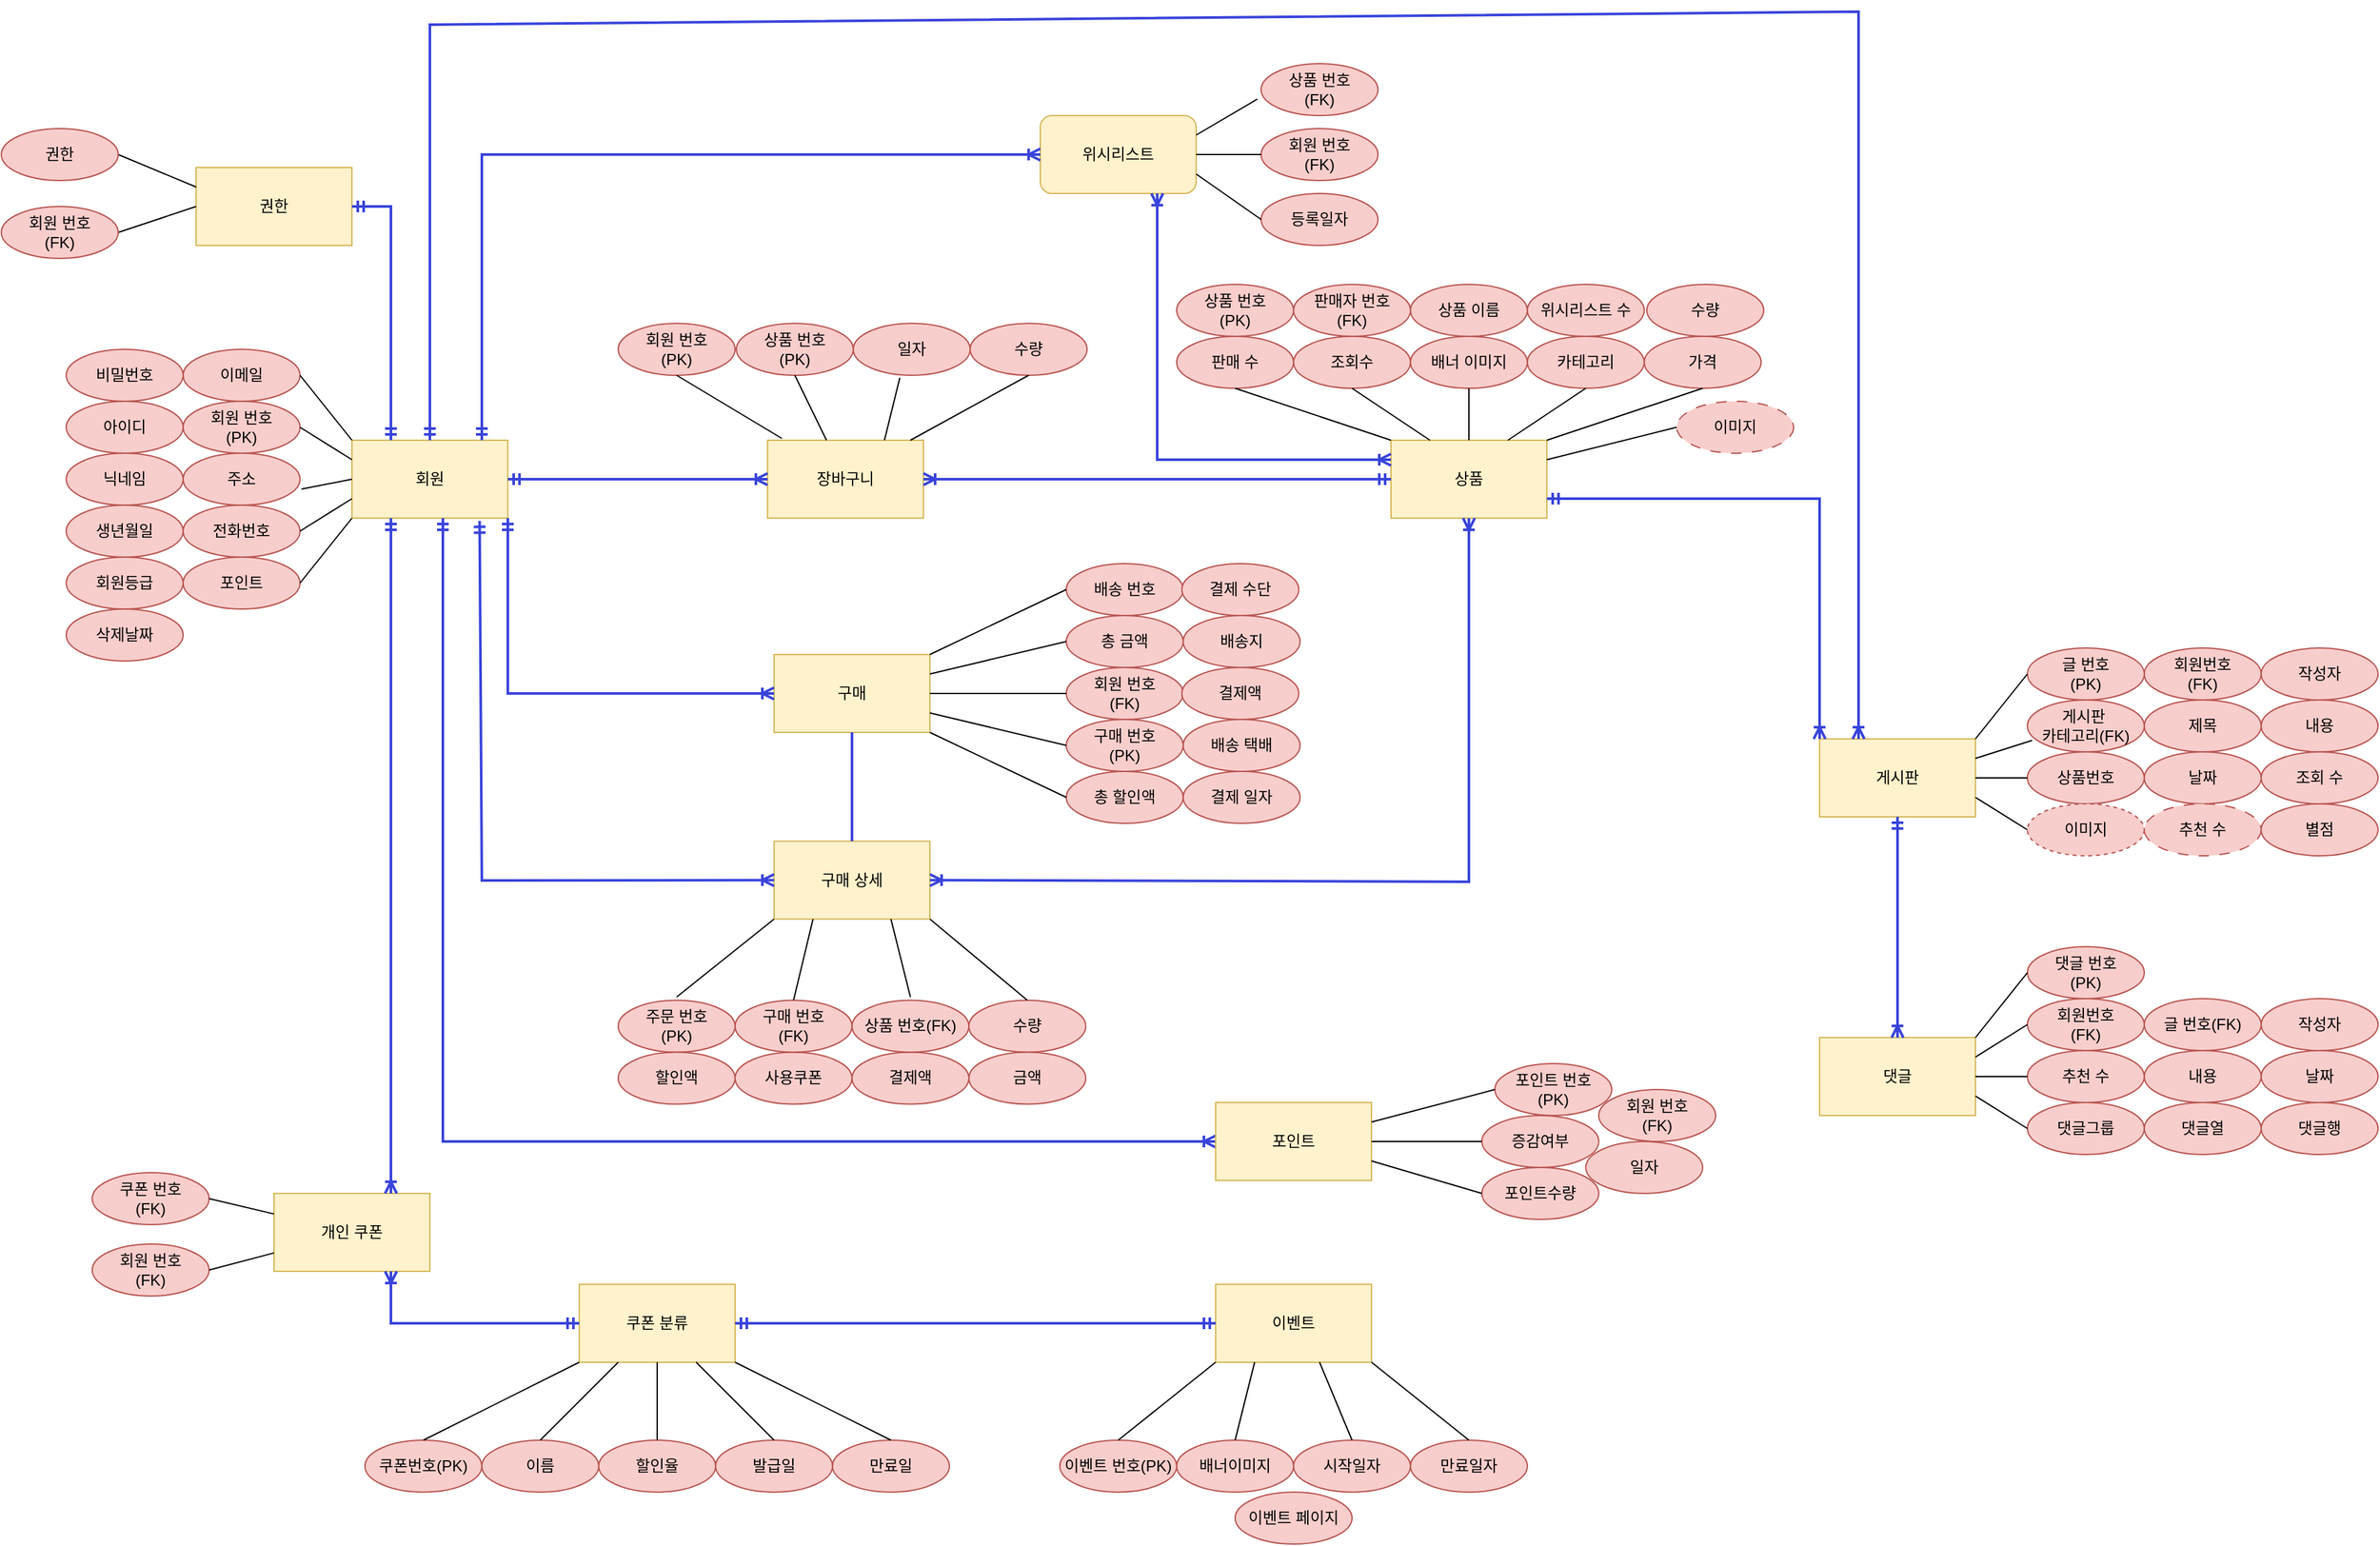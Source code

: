 <mxfile version="24.5.5" type="device">
  <diagram name="페이지-1" id="hV7Qn42HD51LkTBPNOkc">
    <mxGraphModel dx="2938" dy="1050" grid="1" gridSize="10" guides="1" tooltips="1" connect="1" arrows="1" fold="1" page="1" pageScale="1" pageWidth="827" pageHeight="1169" math="0" shadow="0">
      <root>
        <mxCell id="0" />
        <mxCell id="1" parent="0" />
        <mxCell id="qtC6c3V7am7bYx7n8s70-2" value="회원" style="rounded=0;whiteSpace=wrap;html=1;fillColor=#fff2cc;strokeColor=#d6b656;" parent="1" vertex="1">
          <mxGeometry x="90" y="510" width="120" height="60" as="geometry" />
        </mxCell>
        <mxCell id="qtC6c3V7am7bYx7n8s70-3" value="구매" style="rounded=0;whiteSpace=wrap;html=1;fillColor=#fff2cc;strokeColor=#d6b656;" parent="1" vertex="1">
          <mxGeometry x="415" y="675" width="120" height="60" as="geometry" />
        </mxCell>
        <mxCell id="qtC6c3V7am7bYx7n8s70-4" value="상품" style="rounded=0;whiteSpace=wrap;html=1;fillColor=#fff2cc;strokeColor=#d6b656;" parent="1" vertex="1">
          <mxGeometry x="890" y="510" width="120" height="60" as="geometry" />
        </mxCell>
        <mxCell id="qtC6c3V7am7bYx7n8s70-5" value="위시리스트" style="rounded=1;whiteSpace=wrap;html=1;fillColor=#fff2cc;strokeColor=#d6b656;" parent="1" vertex="1">
          <mxGeometry x="620" y="260" width="120" height="60" as="geometry" />
        </mxCell>
        <mxCell id="qtC6c3V7am7bYx7n8s70-6" value="권한" style="rounded=0;whiteSpace=wrap;html=1;fillColor=#fff2cc;strokeColor=#d6b656;" parent="1" vertex="1">
          <mxGeometry x="-30" y="300" width="120" height="60" as="geometry" />
        </mxCell>
        <mxCell id="qtC6c3V7am7bYx7n8s70-7" value="구매 상세" style="rounded=0;whiteSpace=wrap;html=1;fillColor=#fff2cc;strokeColor=#d6b656;" parent="1" vertex="1">
          <mxGeometry x="415" y="818.75" width="120" height="60" as="geometry" />
        </mxCell>
        <mxCell id="qtC6c3V7am7bYx7n8s70-16" value="개인 쿠폰" style="rounded=0;whiteSpace=wrap;html=1;fillColor=#fff2cc;strokeColor=#d6b656;" parent="1" vertex="1">
          <mxGeometry x="30" y="1090" width="120" height="60" as="geometry" />
        </mxCell>
        <mxCell id="qtC6c3V7am7bYx7n8s70-17" value="쿠폰 분류" style="rounded=0;whiteSpace=wrap;html=1;fillColor=#fff2cc;strokeColor=#d6b656;" parent="1" vertex="1">
          <mxGeometry x="265" y="1160" width="120" height="60" as="geometry" />
        </mxCell>
        <mxCell id="qtC6c3V7am7bYx7n8s70-18" value="이벤트" style="rounded=0;whiteSpace=wrap;html=1;fillColor=#fff2cc;strokeColor=#d6b656;" parent="1" vertex="1">
          <mxGeometry x="755" y="1160" width="120" height="60" as="geometry" />
        </mxCell>
        <mxCell id="qtC6c3V7am7bYx7n8s70-25" value="" style="endArrow=ERoneToMany;html=1;rounded=0;strokeWidth=2;strokeColor=#3944db;entryX=0;entryY=0.5;entryDx=0;entryDy=0;startArrow=ERmandOne;startFill=0;endFill=0;" parent="1" target="qtC6c3V7am7bYx7n8s70-3" edge="1">
          <mxGeometry width="50" height="50" relative="1" as="geometry">
            <mxPoint x="210" y="570" as="sourcePoint" />
            <mxPoint x="430" y="530" as="targetPoint" />
            <Array as="points">
              <mxPoint x="210" y="705" />
            </Array>
          </mxGeometry>
        </mxCell>
        <mxCell id="qtC6c3V7am7bYx7n8s70-27" value="" style="endArrow=ERoneToMany;html=1;rounded=0;strokeWidth=2;strokeColor=#3944db;entryX=0;entryY=0.5;entryDx=0;entryDy=0;startArrow=ERmandOne;startFill=0;exitX=0.819;exitY=1.036;exitDx=0;exitDy=0;exitPerimeter=0;endFill=0;" parent="1" source="qtC6c3V7am7bYx7n8s70-2" target="qtC6c3V7am7bYx7n8s70-7" edge="1">
          <mxGeometry width="50" height="50" relative="1" as="geometry">
            <mxPoint x="230" y="600" as="sourcePoint" />
            <mxPoint x="510" y="560" as="targetPoint" />
            <Array as="points">
              <mxPoint x="190" y="849" />
            </Array>
          </mxGeometry>
        </mxCell>
        <mxCell id="qtC6c3V7am7bYx7n8s70-28" value="" style="endArrow=ERmandOne;html=1;rounded=0;strokeWidth=2;strokeColor=#3944db;exitX=1;exitY=0.5;exitDx=0;exitDy=0;entryX=0.25;entryY=0;entryDx=0;entryDy=0;startArrow=ERmandOne;startFill=0;endFill=0;" parent="1" source="qtC6c3V7am7bYx7n8s70-6" target="qtC6c3V7am7bYx7n8s70-2" edge="1">
          <mxGeometry width="50" height="50" relative="1" as="geometry">
            <mxPoint x="220" y="550" as="sourcePoint" />
            <mxPoint x="500" y="550" as="targetPoint" />
            <Array as="points">
              <mxPoint x="120" y="330" />
            </Array>
          </mxGeometry>
        </mxCell>
        <mxCell id="qtC6c3V7am7bYx7n8s70-29" value="" style="endArrow=ERoneToMany;html=1;rounded=0;strokeWidth=2;strokeColor=#3944db;entryX=0;entryY=0.5;entryDx=0;entryDy=0;startArrow=ERmandOne;startFill=0;endFill=0;" parent="1" target="qtC6c3V7am7bYx7n8s70-5" edge="1">
          <mxGeometry width="50" height="50" relative="1" as="geometry">
            <mxPoint x="190" y="510" as="sourcePoint" />
            <mxPoint x="510" y="560" as="targetPoint" />
            <Array as="points">
              <mxPoint x="190" y="290" />
            </Array>
          </mxGeometry>
        </mxCell>
        <mxCell id="qtC6c3V7am7bYx7n8s70-33" value="" style="endArrow=ERoneToMany;html=1;rounded=0;strokeWidth=2;strokeColor=#3944db;startArrow=ERmandOne;startFill=0;endFill=0;exitX=0.25;exitY=1;exitDx=0;exitDy=0;entryX=0.75;entryY=0;entryDx=0;entryDy=0;" parent="1" source="qtC6c3V7am7bYx7n8s70-2" target="qtC6c3V7am7bYx7n8s70-16" edge="1">
          <mxGeometry width="50" height="50" relative="1" as="geometry">
            <mxPoint x="130" y="640" as="sourcePoint" />
            <mxPoint x="40" y="730" as="targetPoint" />
          </mxGeometry>
        </mxCell>
        <mxCell id="qtC6c3V7am7bYx7n8s70-35" value="" style="endArrow=ERmandOne;html=1;rounded=0;strokeWidth=2;strokeColor=#3944db;exitX=0.75;exitY=1;exitDx=0;exitDy=0;entryX=0;entryY=0.5;entryDx=0;entryDy=0;startArrow=ERoneToMany;startFill=0;endFill=0;" parent="1" source="qtC6c3V7am7bYx7n8s70-16" target="qtC6c3V7am7bYx7n8s70-17" edge="1">
          <mxGeometry width="50" height="50" relative="1" as="geometry">
            <mxPoint x="240" y="690" as="sourcePoint" />
            <mxPoint x="520" y="690" as="targetPoint" />
            <Array as="points">
              <mxPoint x="120" y="1190" />
            </Array>
          </mxGeometry>
        </mxCell>
        <mxCell id="qtC6c3V7am7bYx7n8s70-37" value="" style="endArrow=ERmandOne;html=1;rounded=0;strokeWidth=2;strokeColor=#3944db;exitX=1;exitY=0.5;exitDx=0;exitDy=0;entryX=0;entryY=0.5;entryDx=0;entryDy=0;startArrow=ERmandOne;startFill=0;endFill=0;" parent="1" source="qtC6c3V7am7bYx7n8s70-17" target="qtC6c3V7am7bYx7n8s70-18" edge="1">
          <mxGeometry width="50" height="50" relative="1" as="geometry">
            <mxPoint x="235" y="770" as="sourcePoint" />
            <mxPoint x="515" y="770" as="targetPoint" />
            <Array as="points">
              <mxPoint x="555" y="1190" />
            </Array>
          </mxGeometry>
        </mxCell>
        <mxCell id="qtC6c3V7am7bYx7n8s70-39" value="" style="endArrow=ERoneToMany;html=1;rounded=0;strokeWidth=2;strokeColor=#3944db;exitX=0.5;exitY=1;exitDx=0;exitDy=0;entryX=1;entryY=0.5;entryDx=0;entryDy=0;startArrow=ERoneToMany;startFill=0;endFill=0;" parent="1" source="qtC6c3V7am7bYx7n8s70-4" target="qtC6c3V7am7bYx7n8s70-7" edge="1">
          <mxGeometry width="50" height="50" relative="1" as="geometry">
            <mxPoint x="220" y="550" as="sourcePoint" />
            <mxPoint x="500" y="550" as="targetPoint" />
            <Array as="points">
              <mxPoint x="950" y="850" />
            </Array>
          </mxGeometry>
        </mxCell>
        <mxCell id="qtC6c3V7am7bYx7n8s70-40" value="" style="endArrow=none;html=1;rounded=0;strokeWidth=2;strokeColor=#3944db;exitX=0.5;exitY=1;exitDx=0;exitDy=0;startArrow=none;startFill=0;entryX=0.5;entryY=0;entryDx=0;entryDy=0;" parent="1" source="qtC6c3V7am7bYx7n8s70-3" target="qtC6c3V7am7bYx7n8s70-7" edge="1">
          <mxGeometry width="50" height="50" relative="1" as="geometry">
            <mxPoint x="230" y="560" as="sourcePoint" />
            <mxPoint x="510" y="560" as="targetPoint" />
            <Array as="points" />
          </mxGeometry>
        </mxCell>
        <mxCell id="qtC6c3V7am7bYx7n8s70-41" value="" style="endArrow=ERoneToMany;html=1;rounded=0;strokeWidth=2;strokeColor=#3944db;exitX=0.75;exitY=1;exitDx=0;exitDy=0;startArrow=ERoneToMany;startFill=0;entryX=0;entryY=0.25;entryDx=0;entryDy=0;endFill=0;" parent="1" source="qtC6c3V7am7bYx7n8s70-5" target="qtC6c3V7am7bYx7n8s70-4" edge="1">
          <mxGeometry width="50" height="50" relative="1" as="geometry">
            <mxPoint x="520" y="400" as="sourcePoint" />
            <mxPoint x="840" y="490" as="targetPoint" />
            <Array as="points">
              <mxPoint x="710" y="420" />
              <mxPoint x="710" y="525" />
            </Array>
          </mxGeometry>
        </mxCell>
        <mxCell id="qtC6c3V7am7bYx7n8s70-51" value="게시판" style="rounded=0;whiteSpace=wrap;html=1;fillColor=#fff2cc;strokeColor=#d6b656;" parent="1" vertex="1">
          <mxGeometry x="1220" y="740" width="120" height="60" as="geometry" />
        </mxCell>
        <mxCell id="qtC6c3V7am7bYx7n8s70-52" value="댓글" style="rounded=0;whiteSpace=wrap;html=1;fillColor=#fff2cc;strokeColor=#d6b656;" parent="1" vertex="1">
          <mxGeometry x="1220" y="970" width="120" height="60" as="geometry" />
        </mxCell>
        <mxCell id="qtC6c3V7am7bYx7n8s70-54" value="" style="endArrow=ERoneToMany;html=1;rounded=0;strokeWidth=2;strokeColor=#3944db;startArrow=ERmandOne;startFill=0;exitX=0.5;exitY=1;exitDx=0;exitDy=0;endFill=0;" parent="1" source="qtC6c3V7am7bYx7n8s70-51" target="qtC6c3V7am7bYx7n8s70-52" edge="1">
          <mxGeometry width="50" height="50" relative="1" as="geometry">
            <mxPoint x="1280" y="650" as="sourcePoint" />
            <mxPoint x="400" y="560" as="targetPoint" />
            <Array as="points" />
          </mxGeometry>
        </mxCell>
        <mxCell id="qtC6c3V7am7bYx7n8s70-56" value="" style="endArrow=ERoneToMany;html=1;rounded=0;strokeWidth=2;strokeColor=#3944db;exitX=1;exitY=0.75;exitDx=0;exitDy=0;startArrow=ERmandOne;startFill=0;endFill=0;entryX=0;entryY=0;entryDx=0;entryDy=0;" parent="1" source="qtC6c3V7am7bYx7n8s70-4" target="qtC6c3V7am7bYx7n8s70-51" edge="1">
          <mxGeometry width="50" height="50" relative="1" as="geometry">
            <mxPoint x="240" y="570" as="sourcePoint" />
            <mxPoint x="1260" y="640" as="targetPoint" />
            <Array as="points">
              <mxPoint x="1220" y="555" />
              <mxPoint x="1220" y="590" />
              <mxPoint x="1220" y="630" />
            </Array>
          </mxGeometry>
        </mxCell>
        <mxCell id="qtC6c3V7am7bYx7n8s70-64" value="" style="endArrow=none;html=1;rounded=0;entryX=1;entryY=0.5;entryDx=0;entryDy=0;exitX=0;exitY=0.25;exitDx=0;exitDy=0;" parent="1" source="qtC6c3V7am7bYx7n8s70-6" target="qtC6c3V7am7bYx7n8s70-66" edge="1">
          <mxGeometry width="50" height="50" relative="1" as="geometry">
            <mxPoint x="630" y="540" as="sourcePoint" />
            <mxPoint x="-90" y="285" as="targetPoint" />
          </mxGeometry>
        </mxCell>
        <mxCell id="qtC6c3V7am7bYx7n8s70-65" value="" style="endArrow=none;html=1;rounded=0;entryX=1;entryY=0.5;entryDx=0;entryDy=0;exitX=0;exitY=0.5;exitDx=0;exitDy=0;" parent="1" source="qtC6c3V7am7bYx7n8s70-6" edge="1">
          <mxGeometry width="50" height="50" relative="1" as="geometry">
            <mxPoint x="630" y="540" as="sourcePoint" />
            <mxPoint x="-90" y="350" as="targetPoint" />
          </mxGeometry>
        </mxCell>
        <mxCell id="qtC6c3V7am7bYx7n8s70-66" value="권한" style="ellipse;whiteSpace=wrap;html=1;fillColor=#f8cecc;strokeColor=#b85450;" parent="1" vertex="1">
          <mxGeometry x="-180" y="270" width="90" height="40" as="geometry" />
        </mxCell>
        <mxCell id="qtC6c3V7am7bYx7n8s70-68" value="회원 번호&lt;div&gt;(FK)&lt;/div&gt;" style="ellipse;whiteSpace=wrap;html=1;fillColor=#f8cecc;strokeColor=#b85450;" parent="1" vertex="1">
          <mxGeometry x="-180" y="330" width="90" height="40" as="geometry" />
        </mxCell>
        <mxCell id="qtC6c3V7am7bYx7n8s70-69" value="회원 번호&lt;div&gt;(PK)&lt;/div&gt;" style="ellipse;whiteSpace=wrap;html=1;fillColor=#f8cecc;strokeColor=#b85450;" parent="1" vertex="1">
          <mxGeometry x="-40" y="480" width="90" height="40" as="geometry" />
        </mxCell>
        <mxCell id="qtC6c3V7am7bYx7n8s70-70" value="이메일" style="ellipse;whiteSpace=wrap;html=1;fillColor=#f8cecc;strokeColor=#b85450;" parent="1" vertex="1">
          <mxGeometry x="-40" y="440" width="90" height="40" as="geometry" />
        </mxCell>
        <mxCell id="qtC6c3V7am7bYx7n8s70-71" value="비밀번호" style="ellipse;whiteSpace=wrap;html=1;fillColor=#f8cecc;strokeColor=#b85450;" parent="1" vertex="1">
          <mxGeometry x="-130" y="440" width="90" height="40" as="geometry" />
        </mxCell>
        <mxCell id="qtC6c3V7am7bYx7n8s70-72" value="아이디" style="ellipse;whiteSpace=wrap;html=1;fillColor=#f8cecc;strokeColor=#b85450;" parent="1" vertex="1">
          <mxGeometry x="-130" y="480" width="90" height="40" as="geometry" />
        </mxCell>
        <mxCell id="qtC6c3V7am7bYx7n8s70-73" value="회원등급" style="ellipse;whiteSpace=wrap;html=1;fillColor=#f8cecc;strokeColor=#b85450;" parent="1" vertex="1">
          <mxGeometry x="-130" y="600" width="90" height="40" as="geometry" />
        </mxCell>
        <mxCell id="qtC6c3V7am7bYx7n8s70-74" value="생년월일" style="ellipse;whiteSpace=wrap;html=1;fillColor=#f8cecc;strokeColor=#b85450;" parent="1" vertex="1">
          <mxGeometry x="-130" y="560" width="90" height="40" as="geometry" />
        </mxCell>
        <mxCell id="qtC6c3V7am7bYx7n8s70-75" value="닉네임" style="ellipse;whiteSpace=wrap;html=1;fillColor=#f8cecc;strokeColor=#b85450;" parent="1" vertex="1">
          <mxGeometry x="-130" y="520" width="90" height="40" as="geometry" />
        </mxCell>
        <mxCell id="qtC6c3V7am7bYx7n8s70-76" value="포인트" style="ellipse;whiteSpace=wrap;html=1;fillColor=#f8cecc;strokeColor=#b85450;" parent="1" vertex="1">
          <mxGeometry x="-40" y="600" width="90" height="40" as="geometry" />
        </mxCell>
        <mxCell id="qtC6c3V7am7bYx7n8s70-77" value="전화번호" style="ellipse;whiteSpace=wrap;html=1;fillColor=#f8cecc;strokeColor=#b85450;" parent="1" vertex="1">
          <mxGeometry x="-40" y="560" width="90" height="40" as="geometry" />
        </mxCell>
        <mxCell id="qtC6c3V7am7bYx7n8s70-78" value="주소" style="ellipse;whiteSpace=wrap;html=1;fillColor=#f8cecc;strokeColor=#b85450;" parent="1" vertex="1">
          <mxGeometry x="-40" y="520" width="90" height="40" as="geometry" />
        </mxCell>
        <mxCell id="qtC6c3V7am7bYx7n8s70-80" value="" style="endArrow=none;html=1;rounded=0;entryX=1;entryY=0.5;entryDx=0;entryDy=0;exitX=0;exitY=1;exitDx=0;exitDy=0;" parent="1" source="qtC6c3V7am7bYx7n8s70-2" target="qtC6c3V7am7bYx7n8s70-76" edge="1">
          <mxGeometry width="50" height="50" relative="1" as="geometry">
            <mxPoint x="620" y="540" as="sourcePoint" />
            <mxPoint x="670" y="490" as="targetPoint" />
          </mxGeometry>
        </mxCell>
        <mxCell id="qtC6c3V7am7bYx7n8s70-81" value="" style="endArrow=none;html=1;rounded=0;entryX=1;entryY=0.5;entryDx=0;entryDy=0;exitX=0;exitY=0.75;exitDx=0;exitDy=0;" parent="1" source="qtC6c3V7am7bYx7n8s70-2" target="qtC6c3V7am7bYx7n8s70-77" edge="1">
          <mxGeometry width="50" height="50" relative="1" as="geometry">
            <mxPoint x="620" y="540" as="sourcePoint" />
            <mxPoint x="670" y="490" as="targetPoint" />
          </mxGeometry>
        </mxCell>
        <mxCell id="qtC6c3V7am7bYx7n8s70-82" value="" style="endArrow=none;html=1;rounded=0;entryX=1.012;entryY=0.691;entryDx=0;entryDy=0;entryPerimeter=0;exitX=0;exitY=0.5;exitDx=0;exitDy=0;" parent="1" source="qtC6c3V7am7bYx7n8s70-2" target="qtC6c3V7am7bYx7n8s70-78" edge="1">
          <mxGeometry width="50" height="50" relative="1" as="geometry">
            <mxPoint x="620" y="540" as="sourcePoint" />
            <mxPoint x="670" y="490" as="targetPoint" />
          </mxGeometry>
        </mxCell>
        <mxCell id="qtC6c3V7am7bYx7n8s70-84" value="" style="endArrow=none;html=1;rounded=0;entryX=1;entryY=0.5;entryDx=0;entryDy=0;exitX=0;exitY=0.25;exitDx=0;exitDy=0;" parent="1" source="qtC6c3V7am7bYx7n8s70-2" target="qtC6c3V7am7bYx7n8s70-69" edge="1">
          <mxGeometry width="50" height="50" relative="1" as="geometry">
            <mxPoint x="620" y="540" as="sourcePoint" />
            <mxPoint x="670" y="490" as="targetPoint" />
          </mxGeometry>
        </mxCell>
        <mxCell id="qtC6c3V7am7bYx7n8s70-87" value="상품&lt;span style=&quot;color: rgba(0, 0, 0, 0); font-family: monospace; font-size: 0px; text-align: start; text-wrap: nowrap;&quot;&gt;%3CmxGraphModel%3E%3Croot%3E%3CmxCell%20id%3D%220%22%2F%3E%3CmxCell%20id%3D%221%22%20parent%3D%220%22%2F%3E%3CmxCell%20id%3D%222%22%20value%3D%22%ED%9A%8C%EC%9B%90%20%EB%B2%88%ED%98%B8%26lt%3Bdiv%26gt%3B(FK)%26lt%3B%2Fdiv%26gt%3B%22%20style%3D%22ellipse%3BwhiteSpace%3Dwrap%3Bhtml%3D1%3BfillColor%3D%23f8cecc%3BstrokeColor%3D%23b85450%3B%22%20vertex%3D%221%22%20parent%3D%221%22%3E%3CmxGeometry%20x%3D%22-180%22%20y%3D%22330%22%20width%3D%2290%22%20height%3D%2240%22%20as%3D%22geometry%22%2F%3E%3C%2FmxCell%3E%3C%2Froot%3E%3C%2FmxGraphModel%3E&lt;/span&gt;&amp;nbsp;번호&lt;div&gt;(FK)&lt;/div&gt;" style="ellipse;whiteSpace=wrap;html=1;fillColor=#f8cecc;strokeColor=#b85450;" parent="1" vertex="1">
          <mxGeometry x="790" y="220" width="90" height="40" as="geometry" />
        </mxCell>
        <mxCell id="qtC6c3V7am7bYx7n8s70-88" value="회원 번호&lt;div&gt;(FK)&lt;/div&gt;" style="ellipse;whiteSpace=wrap;html=1;fillColor=#f8cecc;strokeColor=#b85450;" parent="1" vertex="1">
          <mxGeometry x="790" y="270" width="90" height="40" as="geometry" />
        </mxCell>
        <mxCell id="qtC6c3V7am7bYx7n8s70-89" value="등록일자" style="ellipse;whiteSpace=wrap;html=1;fillColor=#f8cecc;strokeColor=#b85450;" parent="1" vertex="1">
          <mxGeometry x="790" y="320" width="90" height="40" as="geometry" />
        </mxCell>
        <mxCell id="qtC6c3V7am7bYx7n8s70-90" value="" style="endArrow=none;html=1;rounded=0;entryX=0;entryY=0.5;entryDx=0;entryDy=0;exitX=1;exitY=0.75;exitDx=0;exitDy=0;" parent="1" source="qtC6c3V7am7bYx7n8s70-5" target="qtC6c3V7am7bYx7n8s70-89" edge="1">
          <mxGeometry width="50" height="50" relative="1" as="geometry">
            <mxPoint x="440" y="410" as="sourcePoint" />
            <mxPoint x="490" y="360" as="targetPoint" />
          </mxGeometry>
        </mxCell>
        <mxCell id="qtC6c3V7am7bYx7n8s70-91" value="" style="endArrow=none;html=1;rounded=0;entryX=-0.032;entryY=0.682;entryDx=0;entryDy=0;exitX=1;exitY=0.25;exitDx=0;exitDy=0;entryPerimeter=0;" parent="1" source="qtC6c3V7am7bYx7n8s70-5" target="qtC6c3V7am7bYx7n8s70-87" edge="1">
          <mxGeometry width="50" height="50" relative="1" as="geometry">
            <mxPoint x="440" y="410" as="sourcePoint" />
            <mxPoint x="490" y="360" as="targetPoint" />
          </mxGeometry>
        </mxCell>
        <mxCell id="qtC6c3V7am7bYx7n8s70-92" value="" style="endArrow=none;html=1;rounded=0;entryX=0;entryY=0.5;entryDx=0;entryDy=0;exitX=1;exitY=0.5;exitDx=0;exitDy=0;" parent="1" source="qtC6c3V7am7bYx7n8s70-5" target="qtC6c3V7am7bYx7n8s70-88" edge="1">
          <mxGeometry width="50" height="50" relative="1" as="geometry">
            <mxPoint x="440" y="410" as="sourcePoint" />
            <mxPoint x="490" y="360" as="targetPoint" />
          </mxGeometry>
        </mxCell>
        <mxCell id="qtC6c3V7am7bYx7n8s70-104" value="회원 번호&lt;div&gt;(FK)&lt;/div&gt;" style="ellipse;whiteSpace=wrap;html=1;fillColor=#f8cecc;strokeColor=#b85450;" parent="1" vertex="1">
          <mxGeometry x="-110" y="1129" width="90" height="40" as="geometry" />
        </mxCell>
        <mxCell id="qtC6c3V7am7bYx7n8s70-105" value="쿠폰 번호&lt;div&gt;(FK)&lt;/div&gt;" style="ellipse;whiteSpace=wrap;html=1;fillColor=#f8cecc;strokeColor=#b85450;" parent="1" vertex="1">
          <mxGeometry x="-110" y="1074" width="90" height="40" as="geometry" />
        </mxCell>
        <mxCell id="qtC6c3V7am7bYx7n8s70-106" value="" style="endArrow=none;html=1;rounded=0;entryX=1;entryY=0.5;entryDx=0;entryDy=0;" parent="1" source="qtC6c3V7am7bYx7n8s70-16" target="qtC6c3V7am7bYx7n8s70-105" edge="1">
          <mxGeometry width="50" height="50" relative="1" as="geometry">
            <mxPoint x="-145" y="1051" as="sourcePoint" />
            <mxPoint x="285" y="946" as="targetPoint" />
          </mxGeometry>
        </mxCell>
        <mxCell id="qtC6c3V7am7bYx7n8s70-108" value="" style="endArrow=none;html=1;rounded=0;entryX=1;entryY=0.5;entryDx=0;entryDy=0;" parent="1" source="qtC6c3V7am7bYx7n8s70-16" target="qtC6c3V7am7bYx7n8s70-104" edge="1">
          <mxGeometry width="50" height="50" relative="1" as="geometry">
            <mxPoint x="-145" y="1081" as="sourcePoint" />
            <mxPoint x="-109.5" y="1096.5" as="targetPoint" />
          </mxGeometry>
        </mxCell>
        <mxCell id="qtC6c3V7am7bYx7n8s70-110" value="쿠폰번호(PK)" style="ellipse;whiteSpace=wrap;html=1;fillColor=#f8cecc;strokeColor=#b85450;" parent="1" vertex="1">
          <mxGeometry x="100" y="1280" width="90" height="40" as="geometry" />
        </mxCell>
        <mxCell id="qtC6c3V7am7bYx7n8s70-111" value="이름" style="ellipse;whiteSpace=wrap;html=1;fillColor=#f8cecc;strokeColor=#b85450;" parent="1" vertex="1">
          <mxGeometry x="190" y="1280" width="90" height="40" as="geometry" />
        </mxCell>
        <mxCell id="qtC6c3V7am7bYx7n8s70-112" value="할인율" style="ellipse;whiteSpace=wrap;html=1;fillColor=#f8cecc;strokeColor=#b85450;" parent="1" vertex="1">
          <mxGeometry x="280" y="1280" width="90" height="40" as="geometry" />
        </mxCell>
        <mxCell id="qtC6c3V7am7bYx7n8s70-113" value="발급일" style="ellipse;whiteSpace=wrap;html=1;fillColor=#f8cecc;strokeColor=#b85450;" parent="1" vertex="1">
          <mxGeometry x="370" y="1280" width="90" height="40" as="geometry" />
        </mxCell>
        <mxCell id="qtC6c3V7am7bYx7n8s70-114" value="만료일" style="ellipse;whiteSpace=wrap;html=1;fillColor=#f8cecc;strokeColor=#b85450;" parent="1" vertex="1">
          <mxGeometry x="460" y="1280" width="90" height="40" as="geometry" />
        </mxCell>
        <mxCell id="qtC6c3V7am7bYx7n8s70-115" value="" style="endArrow=none;html=1;rounded=0;exitX=0.5;exitY=0;exitDx=0;exitDy=0;entryX=0;entryY=1;entryDx=0;entryDy=0;" parent="1" source="qtC6c3V7am7bYx7n8s70-110" target="qtC6c3V7am7bYx7n8s70-17" edge="1">
          <mxGeometry width="50" height="50" relative="1" as="geometry">
            <mxPoint x="555" y="1020" as="sourcePoint" />
            <mxPoint x="605" y="970" as="targetPoint" />
          </mxGeometry>
        </mxCell>
        <mxCell id="qtC6c3V7am7bYx7n8s70-116" value="" style="endArrow=none;html=1;rounded=0;exitX=0.5;exitY=0;exitDx=0;exitDy=0;entryX=0.25;entryY=1;entryDx=0;entryDy=0;" parent="1" source="qtC6c3V7am7bYx7n8s70-111" target="qtC6c3V7am7bYx7n8s70-17" edge="1">
          <mxGeometry width="50" height="50" relative="1" as="geometry">
            <mxPoint x="555" y="1020" as="sourcePoint" />
            <mxPoint x="605" y="970" as="targetPoint" />
          </mxGeometry>
        </mxCell>
        <mxCell id="qtC6c3V7am7bYx7n8s70-117" value="" style="endArrow=none;html=1;rounded=0;exitX=1;exitY=1;exitDx=0;exitDy=0;entryX=0.5;entryY=0;entryDx=0;entryDy=0;" parent="1" source="qtC6c3V7am7bYx7n8s70-17" target="qtC6c3V7am7bYx7n8s70-114" edge="1">
          <mxGeometry width="50" height="50" relative="1" as="geometry">
            <mxPoint x="245" y="1290" as="sourcePoint" />
            <mxPoint x="305" y="1230" as="targetPoint" />
          </mxGeometry>
        </mxCell>
        <mxCell id="qtC6c3V7am7bYx7n8s70-118" value="" style="endArrow=none;html=1;rounded=0;exitX=0.75;exitY=1;exitDx=0;exitDy=0;entryX=0.5;entryY=0;entryDx=0;entryDy=0;" parent="1" source="qtC6c3V7am7bYx7n8s70-17" target="qtC6c3V7am7bYx7n8s70-113" edge="1">
          <mxGeometry width="50" height="50" relative="1" as="geometry">
            <mxPoint x="255" y="1300" as="sourcePoint" />
            <mxPoint x="315" y="1240" as="targetPoint" />
          </mxGeometry>
        </mxCell>
        <mxCell id="qtC6c3V7am7bYx7n8s70-119" value="" style="endArrow=none;html=1;rounded=0;exitX=0.5;exitY=1;exitDx=0;exitDy=0;entryX=0.5;entryY=0;entryDx=0;entryDy=0;" parent="1" source="qtC6c3V7am7bYx7n8s70-17" target="qtC6c3V7am7bYx7n8s70-112" edge="1">
          <mxGeometry width="50" height="50" relative="1" as="geometry">
            <mxPoint x="265" y="1310" as="sourcePoint" />
            <mxPoint x="325" y="1250" as="targetPoint" />
          </mxGeometry>
        </mxCell>
        <mxCell id="qtC6c3V7am7bYx7n8s70-120" value="이벤트 번호(PK)" style="ellipse;whiteSpace=wrap;html=1;fillColor=#f8cecc;strokeColor=#b85450;" parent="1" vertex="1">
          <mxGeometry x="635" y="1280" width="90" height="40" as="geometry" />
        </mxCell>
        <mxCell id="qtC6c3V7am7bYx7n8s70-121" value="배너이미지" style="ellipse;whiteSpace=wrap;html=1;fillColor=#f8cecc;strokeColor=#b85450;" parent="1" vertex="1">
          <mxGeometry x="725" y="1280" width="90" height="40" as="geometry" />
        </mxCell>
        <mxCell id="qtC6c3V7am7bYx7n8s70-122" value="시작일자" style="ellipse;whiteSpace=wrap;html=1;fillColor=#f8cecc;strokeColor=#b85450;" parent="1" vertex="1">
          <mxGeometry x="815" y="1280" width="90" height="40" as="geometry" />
        </mxCell>
        <mxCell id="qtC6c3V7am7bYx7n8s70-123" value="만료일자" style="ellipse;whiteSpace=wrap;html=1;fillColor=#f8cecc;strokeColor=#b85450;" parent="1" vertex="1">
          <mxGeometry x="905" y="1280" width="90" height="40" as="geometry" />
        </mxCell>
        <mxCell id="qtC6c3V7am7bYx7n8s70-125" value="이벤트 페이지" style="ellipse;whiteSpace=wrap;html=1;fillColor=#f8cecc;strokeColor=#b85450;" parent="1" vertex="1">
          <mxGeometry x="770" y="1320" width="90" height="40" as="geometry" />
        </mxCell>
        <mxCell id="qtC6c3V7am7bYx7n8s70-126" value="" style="endArrow=none;html=1;rounded=0;exitX=0.5;exitY=0;exitDx=0;exitDy=0;entryX=1;entryY=1;entryDx=0;entryDy=0;" parent="1" source="qtC6c3V7am7bYx7n8s70-123" target="qtC6c3V7am7bYx7n8s70-18" edge="1">
          <mxGeometry width="50" height="50" relative="1" as="geometry">
            <mxPoint x="685" y="1000" as="sourcePoint" />
            <mxPoint x="735" y="950" as="targetPoint" />
          </mxGeometry>
        </mxCell>
        <mxCell id="qtC6c3V7am7bYx7n8s70-127" value="" style="endArrow=none;html=1;rounded=0;exitX=0.5;exitY=0;exitDx=0;exitDy=0;" parent="1" source="qtC6c3V7am7bYx7n8s70-122" edge="1">
          <mxGeometry width="50" height="50" relative="1" as="geometry">
            <mxPoint x="685" y="1000" as="sourcePoint" />
            <mxPoint x="835" y="1220" as="targetPoint" />
          </mxGeometry>
        </mxCell>
        <mxCell id="qtC6c3V7am7bYx7n8s70-128" value="" style="endArrow=none;html=1;rounded=0;exitX=0.5;exitY=0;exitDx=0;exitDy=0;entryX=0.25;entryY=1;entryDx=0;entryDy=0;" parent="1" source="qtC6c3V7am7bYx7n8s70-121" target="qtC6c3V7am7bYx7n8s70-18" edge="1">
          <mxGeometry width="50" height="50" relative="1" as="geometry">
            <mxPoint x="685" y="1000" as="sourcePoint" />
            <mxPoint x="735" y="950" as="targetPoint" />
          </mxGeometry>
        </mxCell>
        <mxCell id="qtC6c3V7am7bYx7n8s70-129" value="" style="endArrow=none;html=1;rounded=0;exitX=0.5;exitY=0;exitDx=0;exitDy=0;entryX=0;entryY=1;entryDx=0;entryDy=0;" parent="1" source="qtC6c3V7am7bYx7n8s70-120" target="qtC6c3V7am7bYx7n8s70-18" edge="1">
          <mxGeometry width="50" height="50" relative="1" as="geometry">
            <mxPoint x="685" y="1000" as="sourcePoint" />
            <mxPoint x="735" y="950" as="targetPoint" />
          </mxGeometry>
        </mxCell>
        <mxCell id="qtC6c3V7am7bYx7n8s70-133" value="글 번호&lt;div&gt;(PK)&lt;/div&gt;" style="ellipse;whiteSpace=wrap;html=1;fillColor=#f8cecc;strokeColor=#b85450;" parent="1" vertex="1">
          <mxGeometry x="1380" y="670" width="90" height="40" as="geometry" />
        </mxCell>
        <mxCell id="qtC6c3V7am7bYx7n8s70-134" value="&lt;div&gt;게시판&amp;nbsp;&lt;/div&gt;&lt;div&gt;카테고리(FK)&lt;/div&gt;" style="ellipse;whiteSpace=wrap;html=1;fillColor=#f8cecc;strokeColor=#b85450;" parent="1" vertex="1">
          <mxGeometry x="1380" y="710" width="90" height="40" as="geometry" />
        </mxCell>
        <mxCell id="qtC6c3V7am7bYx7n8s70-135" value="회원번호&lt;div&gt;(FK)&lt;/div&gt;" style="ellipse;whiteSpace=wrap;html=1;fillColor=#f8cecc;strokeColor=#b85450;" parent="1" vertex="1">
          <mxGeometry x="1470" y="670" width="90" height="40" as="geometry" />
        </mxCell>
        <mxCell id="qtC6c3V7am7bYx7n8s70-136" value="작성자" style="ellipse;whiteSpace=wrap;html=1;fillColor=#f8cecc;strokeColor=#b85450;" parent="1" vertex="1">
          <mxGeometry x="1560" y="670" width="90" height="40" as="geometry" />
        </mxCell>
        <mxCell id="qtC6c3V7am7bYx7n8s70-137" value="제목" style="ellipse;whiteSpace=wrap;html=1;fillColor=#f8cecc;strokeColor=#b85450;" parent="1" vertex="1">
          <mxGeometry x="1470" y="710" width="90" height="40" as="geometry" />
        </mxCell>
        <mxCell id="qtC6c3V7am7bYx7n8s70-138" value="내용" style="ellipse;whiteSpace=wrap;html=1;fillColor=#f8cecc;strokeColor=#b85450;" parent="1" vertex="1">
          <mxGeometry x="1560" y="710" width="90" height="40" as="geometry" />
        </mxCell>
        <mxCell id="qtC6c3V7am7bYx7n8s70-139" value="날짜" style="ellipse;whiteSpace=wrap;html=1;fillColor=#f8cecc;strokeColor=#b85450;" parent="1" vertex="1">
          <mxGeometry x="1470" y="750" width="90" height="40" as="geometry" />
        </mxCell>
        <mxCell id="qtC6c3V7am7bYx7n8s70-140" value="별점" style="ellipse;whiteSpace=wrap;html=1;fillColor=#f8cecc;strokeColor=#b85450;" parent="1" vertex="1">
          <mxGeometry x="1560" y="790" width="90" height="40" as="geometry" />
        </mxCell>
        <mxCell id="qtC6c3V7am7bYx7n8s70-141" value="추천 수" style="ellipse;whiteSpace=wrap;html=1;fillColor=#f8cecc;strokeColor=#b85450;dashed=1;dashPattern=8 8;" parent="1" vertex="1">
          <mxGeometry x="1470" y="790" width="90" height="40" as="geometry" />
        </mxCell>
        <mxCell id="qtC6c3V7am7bYx7n8s70-199" value="댓글 번호&lt;div&gt;(PK)&lt;/div&gt;" style="ellipse;whiteSpace=wrap;html=1;fillColor=#f8cecc;strokeColor=#b85450;" parent="1" vertex="1">
          <mxGeometry x="1380" y="900" width="90" height="40" as="geometry" />
        </mxCell>
        <mxCell id="qtC6c3V7am7bYx7n8s70-200" value="내용" style="ellipse;whiteSpace=wrap;html=1;fillColor=#f8cecc;strokeColor=#b85450;" parent="1" vertex="1">
          <mxGeometry x="1470" y="980" width="90" height="40" as="geometry" />
        </mxCell>
        <mxCell id="qtC6c3V7am7bYx7n8s70-201" value="글 번호(FK)" style="ellipse;whiteSpace=wrap;html=1;fillColor=#f8cecc;strokeColor=#b85450;" parent="1" vertex="1">
          <mxGeometry x="1470" y="940" width="90" height="40" as="geometry" />
        </mxCell>
        <mxCell id="qtC6c3V7am7bYx7n8s70-203" value="날짜" style="ellipse;whiteSpace=wrap;html=1;fillColor=#f8cecc;strokeColor=#b85450;" parent="1" vertex="1">
          <mxGeometry x="1560" y="980" width="90" height="40" as="geometry" />
        </mxCell>
        <mxCell id="qtC6c3V7am7bYx7n8s70-208" value="회원번호&lt;div&gt;(FK)&lt;/div&gt;" style="ellipse;whiteSpace=wrap;html=1;fillColor=#f8cecc;strokeColor=#b85450;" parent="1" vertex="1">
          <mxGeometry x="1380" y="940" width="90" height="40" as="geometry" />
        </mxCell>
        <mxCell id="qtC6c3V7am7bYx7n8s70-209" value="작성자" style="ellipse;whiteSpace=wrap;html=1;fillColor=#f8cecc;strokeColor=#b85450;" parent="1" vertex="1">
          <mxGeometry x="1560" y="940" width="90" height="40" as="geometry" />
        </mxCell>
        <mxCell id="X87uhelrxWxdMNqWmJwu-18" value="상품 번호&lt;div&gt;(PK)&lt;/div&gt;" style="ellipse;whiteSpace=wrap;html=1;fillColor=#f8cecc;strokeColor=#b85450;" parent="1" vertex="1">
          <mxGeometry x="725" y="390" width="90" height="40" as="geometry" />
        </mxCell>
        <mxCell id="X87uhelrxWxdMNqWmJwu-19" value="조회수" style="ellipse;whiteSpace=wrap;html=1;fillColor=#f8cecc;strokeColor=#b85450;" parent="1" vertex="1">
          <mxGeometry x="815" y="430" width="90" height="40" as="geometry" />
        </mxCell>
        <mxCell id="X87uhelrxWxdMNqWmJwu-20" value="판매자 번호&lt;div&gt;(FK)&lt;/div&gt;" style="ellipse;whiteSpace=wrap;html=1;fillColor=#f8cecc;strokeColor=#b85450;" parent="1" vertex="1">
          <mxGeometry x="815" y="390" width="90" height="40" as="geometry" />
        </mxCell>
        <mxCell id="X87uhelrxWxdMNqWmJwu-21" value="배너 이미지" style="ellipse;whiteSpace=wrap;html=1;fillColor=#f8cecc;strokeColor=#b85450;" parent="1" vertex="1">
          <mxGeometry x="905" y="430" width="90" height="40" as="geometry" />
        </mxCell>
        <mxCell id="X87uhelrxWxdMNqWmJwu-22" value="상품 이름" style="ellipse;whiteSpace=wrap;html=1;fillColor=#f8cecc;strokeColor=#b85450;" parent="1" vertex="1">
          <mxGeometry x="905" y="390" width="90" height="40" as="geometry" />
        </mxCell>
        <mxCell id="X87uhelrxWxdMNqWmJwu-24" value="카테고리" style="ellipse;whiteSpace=wrap;html=1;fillColor=#f8cecc;strokeColor=#b85450;" parent="1" vertex="1">
          <mxGeometry x="995" y="430" width="90" height="40" as="geometry" />
        </mxCell>
        <mxCell id="X87uhelrxWxdMNqWmJwu-25" value="위시리스트 수" style="ellipse;whiteSpace=wrap;html=1;fillColor=#f8cecc;strokeColor=#b85450;" parent="1" vertex="1">
          <mxGeometry x="995" y="390" width="90" height="40" as="geometry" />
        </mxCell>
        <mxCell id="X87uhelrxWxdMNqWmJwu-26" value="판매 수" style="ellipse;whiteSpace=wrap;html=1;fillColor=#f8cecc;strokeColor=#b85450;" parent="1" vertex="1">
          <mxGeometry x="725" y="430" width="90" height="40" as="geometry" />
        </mxCell>
        <mxCell id="X87uhelrxWxdMNqWmJwu-27" value="수량" style="ellipse;whiteSpace=wrap;html=1;fillColor=#f8cecc;strokeColor=#b85450;" parent="1" vertex="1">
          <mxGeometry x="1087" y="390" width="90" height="40" as="geometry" />
        </mxCell>
        <mxCell id="X87uhelrxWxdMNqWmJwu-28" value="가격" style="ellipse;whiteSpace=wrap;html=1;fillColor=#f8cecc;strokeColor=#b85450;" parent="1" vertex="1">
          <mxGeometry x="1085" y="430" width="90" height="40" as="geometry" />
        </mxCell>
        <mxCell id="X87uhelrxWxdMNqWmJwu-29" value="" style="endArrow=none;html=1;rounded=0;entryX=0.5;entryY=1;entryDx=0;entryDy=0;exitX=0;exitY=0;exitDx=0;exitDy=0;" parent="1" source="qtC6c3V7am7bYx7n8s70-4" target="X87uhelrxWxdMNqWmJwu-26" edge="1">
          <mxGeometry width="50" height="50" relative="1" as="geometry">
            <mxPoint x="780" y="530" as="sourcePoint" />
            <mxPoint x="830" y="480" as="targetPoint" />
          </mxGeometry>
        </mxCell>
        <mxCell id="X87uhelrxWxdMNqWmJwu-30" value="" style="endArrow=none;html=1;rounded=0;entryX=0.5;entryY=1;entryDx=0;entryDy=0;exitX=0.25;exitY=0;exitDx=0;exitDy=0;" parent="1" source="qtC6c3V7am7bYx7n8s70-4" target="X87uhelrxWxdMNqWmJwu-19" edge="1">
          <mxGeometry width="50" height="50" relative="1" as="geometry">
            <mxPoint x="780" y="530" as="sourcePoint" />
            <mxPoint x="830" y="480" as="targetPoint" />
          </mxGeometry>
        </mxCell>
        <mxCell id="X87uhelrxWxdMNqWmJwu-31" value="" style="endArrow=none;html=1;rounded=0;entryX=0.5;entryY=1;entryDx=0;entryDy=0;exitX=1;exitY=0;exitDx=0;exitDy=0;" parent="1" source="qtC6c3V7am7bYx7n8s70-4" target="X87uhelrxWxdMNqWmJwu-28" edge="1">
          <mxGeometry width="50" height="50" relative="1" as="geometry">
            <mxPoint x="780" y="530" as="sourcePoint" />
            <mxPoint x="830" y="480" as="targetPoint" />
          </mxGeometry>
        </mxCell>
        <mxCell id="X87uhelrxWxdMNqWmJwu-32" value="" style="endArrow=none;html=1;rounded=0;entryX=0.5;entryY=1;entryDx=0;entryDy=0;exitX=0.75;exitY=0;exitDx=0;exitDy=0;" parent="1" source="qtC6c3V7am7bYx7n8s70-4" target="X87uhelrxWxdMNqWmJwu-24" edge="1">
          <mxGeometry width="50" height="50" relative="1" as="geometry">
            <mxPoint x="780" y="530" as="sourcePoint" />
            <mxPoint x="830" y="480" as="targetPoint" />
          </mxGeometry>
        </mxCell>
        <mxCell id="X87uhelrxWxdMNqWmJwu-33" value="" style="endArrow=none;html=1;rounded=0;entryX=0.5;entryY=1;entryDx=0;entryDy=0;exitX=0.5;exitY=0;exitDx=0;exitDy=0;" parent="1" source="qtC6c3V7am7bYx7n8s70-4" target="X87uhelrxWxdMNqWmJwu-21" edge="1">
          <mxGeometry width="50" height="50" relative="1" as="geometry">
            <mxPoint x="780" y="530" as="sourcePoint" />
            <mxPoint x="830" y="480" as="targetPoint" />
          </mxGeometry>
        </mxCell>
        <mxCell id="X87uhelrxWxdMNqWmJwu-34" value="구매 번호&lt;div&gt;(PK)&lt;/div&gt;" style="ellipse;whiteSpace=wrap;html=1;fillColor=#f8cecc;strokeColor=#b85450;" parent="1" vertex="1">
          <mxGeometry x="640" y="725" width="90" height="40" as="geometry" />
        </mxCell>
        <mxCell id="X87uhelrxWxdMNqWmJwu-35" value="결제 일자" style="ellipse;whiteSpace=wrap;html=1;fillColor=#f8cecc;strokeColor=#b85450;" parent="1" vertex="1">
          <mxGeometry x="730" y="765" width="90" height="40" as="geometry" />
        </mxCell>
        <mxCell id="X87uhelrxWxdMNqWmJwu-36" value="회원 번호&lt;div&gt;(FK)&lt;/div&gt;" style="ellipse;whiteSpace=wrap;html=1;fillColor=#f8cecc;strokeColor=#b85450;" parent="1" vertex="1">
          <mxGeometry x="640" y="685" width="90" height="40" as="geometry" />
        </mxCell>
        <mxCell id="X87uhelrxWxdMNqWmJwu-37" value="결제액" style="ellipse;whiteSpace=wrap;html=1;fillColor=#f8cecc;strokeColor=#b85450;" parent="1" vertex="1">
          <mxGeometry x="729" y="685" width="90" height="40" as="geometry" />
        </mxCell>
        <mxCell id="X87uhelrxWxdMNqWmJwu-39" value="배송지" style="ellipse;whiteSpace=wrap;html=1;fillColor=#f8cecc;strokeColor=#b85450;" parent="1" vertex="1">
          <mxGeometry x="730" y="645" width="90" height="40" as="geometry" />
        </mxCell>
        <mxCell id="X87uhelrxWxdMNqWmJwu-40" value="총 금액" style="ellipse;whiteSpace=wrap;html=1;fillColor=#f8cecc;strokeColor=#b85450;" parent="1" vertex="1">
          <mxGeometry x="640" y="645" width="90" height="40" as="geometry" />
        </mxCell>
        <mxCell id="X87uhelrxWxdMNqWmJwu-41" value="총 할인액" style="ellipse;whiteSpace=wrap;html=1;fillColor=#f8cecc;strokeColor=#b85450;" parent="1" vertex="1">
          <mxGeometry x="640" y="765" width="90" height="40" as="geometry" />
        </mxCell>
        <mxCell id="X87uhelrxWxdMNqWmJwu-43" value="배송 번호" style="ellipse;whiteSpace=wrap;html=1;fillColor=#f8cecc;strokeColor=#b85450;" parent="1" vertex="1">
          <mxGeometry x="640" y="605" width="90" height="40" as="geometry" />
        </mxCell>
        <mxCell id="X87uhelrxWxdMNqWmJwu-45" value="배송 택배" style="ellipse;whiteSpace=wrap;html=1;fillColor=#f8cecc;strokeColor=#b85450;" parent="1" vertex="1">
          <mxGeometry x="730" y="725" width="90" height="40" as="geometry" />
        </mxCell>
        <mxCell id="X87uhelrxWxdMNqWmJwu-46" value="결제 수단" style="ellipse;whiteSpace=wrap;html=1;fillColor=#f8cecc;strokeColor=#b85450;" parent="1" vertex="1">
          <mxGeometry x="729" y="605" width="90" height="40" as="geometry" />
        </mxCell>
        <mxCell id="X87uhelrxWxdMNqWmJwu-51" value="" style="endArrow=none;html=1;rounded=0;exitX=1;exitY=0;exitDx=0;exitDy=0;entryX=0;entryY=0.5;entryDx=0;entryDy=0;" parent="1" source="qtC6c3V7am7bYx7n8s70-3" target="X87uhelrxWxdMNqWmJwu-43" edge="1">
          <mxGeometry width="50" height="50" relative="1" as="geometry">
            <mxPoint x="310" y="450" as="sourcePoint" />
            <mxPoint x="590" y="580" as="targetPoint" />
          </mxGeometry>
        </mxCell>
        <mxCell id="X87uhelrxWxdMNqWmJwu-52" value="주문 번호&lt;div&gt;(PK)&lt;/div&gt;" style="ellipse;whiteSpace=wrap;html=1;fillColor=#f8cecc;strokeColor=#b85450;" parent="1" vertex="1">
          <mxGeometry x="295" y="941.25" width="90" height="40" as="geometry" />
        </mxCell>
        <mxCell id="X87uhelrxWxdMNqWmJwu-53" value="사용쿠폰" style="ellipse;whiteSpace=wrap;html=1;fillColor=#f8cecc;strokeColor=#b85450;" parent="1" vertex="1">
          <mxGeometry x="385" y="981.25" width="90" height="40" as="geometry" />
        </mxCell>
        <mxCell id="X87uhelrxWxdMNqWmJwu-54" value="구매 번호&lt;div&gt;(FK)&lt;/div&gt;" style="ellipse;whiteSpace=wrap;html=1;fillColor=#f8cecc;strokeColor=#b85450;" parent="1" vertex="1">
          <mxGeometry x="385" y="941.25" width="90" height="40" as="geometry" />
        </mxCell>
        <mxCell id="X87uhelrxWxdMNqWmJwu-55" value="결제액" style="ellipse;whiteSpace=wrap;html=1;fillColor=#f8cecc;strokeColor=#b85450;" parent="1" vertex="1">
          <mxGeometry x="475" y="981.25" width="90" height="40" as="geometry" />
        </mxCell>
        <mxCell id="X87uhelrxWxdMNqWmJwu-57" value="상품 번호(FK)" style="ellipse;whiteSpace=wrap;html=1;fillColor=#f8cecc;strokeColor=#b85450;" parent="1" vertex="1">
          <mxGeometry x="475" y="941.25" width="90" height="40" as="geometry" />
        </mxCell>
        <mxCell id="X87uhelrxWxdMNqWmJwu-58" value="할인액" style="ellipse;whiteSpace=wrap;html=1;fillColor=#f8cecc;strokeColor=#b85450;" parent="1" vertex="1">
          <mxGeometry x="295" y="981.25" width="90" height="40" as="geometry" />
        </mxCell>
        <mxCell id="X87uhelrxWxdMNqWmJwu-59" value="수량" style="ellipse;whiteSpace=wrap;html=1;fillColor=#f8cecc;strokeColor=#b85450;" parent="1" vertex="1">
          <mxGeometry x="565" y="941.25" width="90" height="40" as="geometry" />
        </mxCell>
        <mxCell id="X87uhelrxWxdMNqWmJwu-60" value="금액" style="ellipse;whiteSpace=wrap;html=1;fillColor=#f8cecc;strokeColor=#b85450;" parent="1" vertex="1">
          <mxGeometry x="565" y="981.25" width="90" height="40" as="geometry" />
        </mxCell>
        <mxCell id="X87uhelrxWxdMNqWmJwu-62" value="" style="endArrow=none;html=1;rounded=0;entryX=1;entryY=1;entryDx=0;entryDy=0;exitX=0.5;exitY=0;exitDx=0;exitDy=0;" parent="1" source="X87uhelrxWxdMNqWmJwu-59" target="qtC6c3V7am7bYx7n8s70-7" edge="1">
          <mxGeometry width="50" height="50" relative="1" as="geometry">
            <mxPoint x="610" y="938.75" as="sourcePoint" />
            <mxPoint x="670" y="898.75" as="targetPoint" />
          </mxGeometry>
        </mxCell>
        <mxCell id="X87uhelrxWxdMNqWmJwu-63" value="" style="endArrow=none;html=1;rounded=0;entryX=0.75;entryY=1;entryDx=0;entryDy=0;" parent="1" target="qtC6c3V7am7bYx7n8s70-7" edge="1">
          <mxGeometry width="50" height="50" relative="1" as="geometry">
            <mxPoint x="520" y="938.75" as="sourcePoint" />
            <mxPoint x="670" y="898.75" as="targetPoint" />
          </mxGeometry>
        </mxCell>
        <mxCell id="X87uhelrxWxdMNqWmJwu-64" value="" style="endArrow=none;html=1;rounded=0;entryX=0.25;entryY=1;entryDx=0;entryDy=0;exitX=0.5;exitY=0;exitDx=0;exitDy=0;" parent="1" source="X87uhelrxWxdMNqWmJwu-54" target="qtC6c3V7am7bYx7n8s70-7" edge="1">
          <mxGeometry width="50" height="50" relative="1" as="geometry">
            <mxPoint x="620" y="948.75" as="sourcePoint" />
            <mxPoint x="670" y="898.75" as="targetPoint" />
          </mxGeometry>
        </mxCell>
        <mxCell id="X87uhelrxWxdMNqWmJwu-65" value="" style="endArrow=none;html=1;rounded=0;entryX=0;entryY=1;entryDx=0;entryDy=0;" parent="1" target="qtC6c3V7am7bYx7n8s70-7" edge="1">
          <mxGeometry width="50" height="50" relative="1" as="geometry">
            <mxPoint x="340" y="938.75" as="sourcePoint" />
            <mxPoint x="670" y="898.75" as="targetPoint" />
          </mxGeometry>
        </mxCell>
        <mxCell id="8QUC7ZZNQ_AgCKCld51D-1" value="" style="endArrow=ERoneToMany;html=1;rounded=0;strokeWidth=2;strokeColor=#3944db;startArrow=ERmandOne;startFill=0;endFill=0;exitX=0.25;exitY=1;exitDx=0;exitDy=0;entryX=0;entryY=0.5;entryDx=0;entryDy=0;" parent="1" target="8QUC7ZZNQ_AgCKCld51D-2" edge="1">
          <mxGeometry width="50" height="50" relative="1" as="geometry">
            <mxPoint x="160" y="570" as="sourcePoint" />
            <mxPoint x="820" y="920" as="targetPoint" />
            <Array as="points">
              <mxPoint x="160" y="1050" />
            </Array>
          </mxGeometry>
        </mxCell>
        <mxCell id="8QUC7ZZNQ_AgCKCld51D-2" value="포인트" style="rounded=0;whiteSpace=wrap;html=1;fillColor=#fff2cc;strokeColor=#d6b656;" parent="1" vertex="1">
          <mxGeometry x="755" y="1020" width="120" height="60" as="geometry" />
        </mxCell>
        <mxCell id="8QUC7ZZNQ_AgCKCld51D-5" value="포인트 번호&lt;div&gt;(PK)&lt;/div&gt;" style="ellipse;whiteSpace=wrap;html=1;fillColor=#f8cecc;strokeColor=#b85450;" parent="1" vertex="1">
          <mxGeometry x="970" y="990" width="90" height="40" as="geometry" />
        </mxCell>
        <mxCell id="8QUC7ZZNQ_AgCKCld51D-6" value="포인트수량" style="ellipse;whiteSpace=wrap;html=1;fillColor=#f8cecc;strokeColor=#b85450;" parent="1" vertex="1">
          <mxGeometry x="960" y="1070" width="90" height="40" as="geometry" />
        </mxCell>
        <mxCell id="8QUC7ZZNQ_AgCKCld51D-7" value="회원 번호&lt;div&gt;(FK)&lt;/div&gt;" style="ellipse;whiteSpace=wrap;html=1;fillColor=#f8cecc;strokeColor=#b85450;" parent="1" vertex="1">
          <mxGeometry x="1050" y="1010" width="90" height="40" as="geometry" />
        </mxCell>
        <mxCell id="8QUC7ZZNQ_AgCKCld51D-8" value="증감여부" style="ellipse;whiteSpace=wrap;html=1;fillColor=#f8cecc;strokeColor=#b85450;" parent="1" vertex="1">
          <mxGeometry x="960" y="1030" width="90" height="40" as="geometry" />
        </mxCell>
        <mxCell id="8QUC7ZZNQ_AgCKCld51D-10" value="일자" style="ellipse;whiteSpace=wrap;html=1;fillColor=#f8cecc;strokeColor=#b85450;" parent="1" vertex="1">
          <mxGeometry x="1040" y="1050" width="90" height="40" as="geometry" />
        </mxCell>
        <mxCell id="8QUC7ZZNQ_AgCKCld51D-11" value="" style="endArrow=none;html=1;rounded=0;exitX=1;exitY=0.75;exitDx=0;exitDy=0;entryX=0;entryY=0.5;entryDx=0;entryDy=0;" parent="1" source="8QUC7ZZNQ_AgCKCld51D-2" target="8QUC7ZZNQ_AgCKCld51D-6" edge="1">
          <mxGeometry width="50" height="50" relative="1" as="geometry">
            <mxPoint x="880" y="1030" as="sourcePoint" />
            <mxPoint x="930" y="980" as="targetPoint" />
          </mxGeometry>
        </mxCell>
        <mxCell id="8QUC7ZZNQ_AgCKCld51D-12" value="" style="endArrow=none;html=1;rounded=0;entryX=0;entryY=0.5;entryDx=0;entryDy=0;exitX=1;exitY=0.5;exitDx=0;exitDy=0;" parent="1" source="8QUC7ZZNQ_AgCKCld51D-2" target="8QUC7ZZNQ_AgCKCld51D-8" edge="1">
          <mxGeometry width="50" height="50" relative="1" as="geometry">
            <mxPoint x="880" y="1050" as="sourcePoint" />
            <mxPoint x="930" y="980" as="targetPoint" />
          </mxGeometry>
        </mxCell>
        <mxCell id="8QUC7ZZNQ_AgCKCld51D-13" value="" style="endArrow=none;html=1;rounded=0;entryX=0;entryY=0.5;entryDx=0;entryDy=0;exitX=1;exitY=0.25;exitDx=0;exitDy=0;" parent="1" source="8QUC7ZZNQ_AgCKCld51D-2" target="8QUC7ZZNQ_AgCKCld51D-5" edge="1">
          <mxGeometry width="50" height="50" relative="1" as="geometry">
            <mxPoint x="870" y="900" as="sourcePoint" />
            <mxPoint x="920" y="850" as="targetPoint" />
          </mxGeometry>
        </mxCell>
        <mxCell id="AGNcs-PpgD-mzE0Hyowa-2" value="" style="endArrow=ERoneToMany;html=1;rounded=0;strokeWidth=2;strokeColor=#3944db;startArrow=ERmandOne;startFill=0;endFill=0;exitX=0.5;exitY=0;exitDx=0;exitDy=0;entryX=0.25;entryY=0;entryDx=0;entryDy=0;" parent="1" target="qtC6c3V7am7bYx7n8s70-51" edge="1">
          <mxGeometry width="50" height="50" relative="1" as="geometry">
            <mxPoint x="150" y="510" as="sourcePoint" />
            <mxPoint x="1480" y="730" as="targetPoint" />
            <Array as="points">
              <mxPoint x="150" y="190" />
              <mxPoint x="1250" y="180" />
            </Array>
          </mxGeometry>
        </mxCell>
        <mxCell id="AGNcs-PpgD-mzE0Hyowa-3" value="조회 수" style="ellipse;whiteSpace=wrap;html=1;fillColor=#f8cecc;strokeColor=#b85450;" parent="1" vertex="1">
          <mxGeometry x="1560" y="750" width="90" height="40" as="geometry" />
        </mxCell>
        <mxCell id="AGNcs-PpgD-mzE0Hyowa-4" value="상품번호" style="ellipse;whiteSpace=wrap;html=1;fillColor=#f8cecc;strokeColor=#b85450;" parent="1" vertex="1">
          <mxGeometry x="1380" y="750" width="90" height="40" as="geometry" />
        </mxCell>
        <mxCell id="AGNcs-PpgD-mzE0Hyowa-5" value="이미지" style="ellipse;whiteSpace=wrap;html=1;fillColor=#f8cecc;strokeColor=#b85450;dashed=1;" parent="1" vertex="1">
          <mxGeometry x="1380" y="790" width="90" height="40" as="geometry" />
        </mxCell>
        <mxCell id="AGNcs-PpgD-mzE0Hyowa-6" value="" style="endArrow=none;html=1;rounded=0;entryX=0;entryY=0.5;entryDx=0;entryDy=0;exitX=1;exitY=0;exitDx=0;exitDy=0;" parent="1" source="qtC6c3V7am7bYx7n8s70-51" target="qtC6c3V7am7bYx7n8s70-133" edge="1">
          <mxGeometry width="50" height="50" relative="1" as="geometry">
            <mxPoint x="1350" y="995" as="sourcePoint" />
            <mxPoint x="1450" y="1010" as="targetPoint" />
          </mxGeometry>
        </mxCell>
        <mxCell id="AGNcs-PpgD-mzE0Hyowa-7" value="" style="endArrow=none;html=1;rounded=0;entryX=0.041;entryY=0.779;entryDx=0;entryDy=0;exitX=1;exitY=0.25;exitDx=0;exitDy=0;entryPerimeter=0;" parent="1" source="qtC6c3V7am7bYx7n8s70-51" target="qtC6c3V7am7bYx7n8s70-134" edge="1">
          <mxGeometry width="50" height="50" relative="1" as="geometry">
            <mxPoint x="1360" y="1005" as="sourcePoint" />
            <mxPoint x="1460" y="1020" as="targetPoint" />
          </mxGeometry>
        </mxCell>
        <mxCell id="AGNcs-PpgD-mzE0Hyowa-8" value="" style="endArrow=none;html=1;rounded=0;entryX=0;entryY=0.5;entryDx=0;entryDy=0;exitX=1;exitY=0.75;exitDx=0;exitDy=0;" parent="1" source="qtC6c3V7am7bYx7n8s70-51" target="AGNcs-PpgD-mzE0Hyowa-5" edge="1">
          <mxGeometry width="50" height="50" relative="1" as="geometry">
            <mxPoint x="1370" y="1015" as="sourcePoint" />
            <mxPoint x="1470" y="1030" as="targetPoint" />
          </mxGeometry>
        </mxCell>
        <mxCell id="AGNcs-PpgD-mzE0Hyowa-9" value="" style="endArrow=none;html=1;rounded=0;entryX=0;entryY=0.5;entryDx=0;entryDy=0;exitX=1;exitY=0.5;exitDx=0;exitDy=0;" parent="1" source="qtC6c3V7am7bYx7n8s70-51" target="AGNcs-PpgD-mzE0Hyowa-4" edge="1">
          <mxGeometry width="50" height="50" relative="1" as="geometry">
            <mxPoint x="1380" y="1025" as="sourcePoint" />
            <mxPoint x="1480" y="1040" as="targetPoint" />
          </mxGeometry>
        </mxCell>
        <mxCell id="AGNcs-PpgD-mzE0Hyowa-11" value="추천 수" style="ellipse;whiteSpace=wrap;html=1;fillColor=#f8cecc;strokeColor=#b85450;" parent="1" vertex="1">
          <mxGeometry x="1380" y="980" width="90" height="40" as="geometry" />
        </mxCell>
        <mxCell id="AGNcs-PpgD-mzE0Hyowa-12" value="댓글그룹" style="ellipse;whiteSpace=wrap;html=1;fillColor=#f8cecc;strokeColor=#b85450;" parent="1" vertex="1">
          <mxGeometry x="1380" y="1020" width="90" height="40" as="geometry" />
        </mxCell>
        <mxCell id="AGNcs-PpgD-mzE0Hyowa-13" value="댓글열" style="ellipse;whiteSpace=wrap;html=1;fillColor=#f8cecc;strokeColor=#b85450;" parent="1" vertex="1">
          <mxGeometry x="1470" y="1020" width="90" height="40" as="geometry" />
        </mxCell>
        <mxCell id="AGNcs-PpgD-mzE0Hyowa-14" value="댓글행" style="ellipse;whiteSpace=wrap;html=1;fillColor=#f8cecc;strokeColor=#b85450;" parent="1" vertex="1">
          <mxGeometry x="1560" y="1020" width="90" height="40" as="geometry" />
        </mxCell>
        <mxCell id="AGNcs-PpgD-mzE0Hyowa-16" value="" style="endArrow=none;html=1;rounded=0;entryX=0;entryY=0.5;entryDx=0;entryDy=0;exitX=1;exitY=0;exitDx=0;exitDy=0;" parent="1" edge="1">
          <mxGeometry width="50" height="50" relative="1" as="geometry">
            <mxPoint x="1340" y="970" as="sourcePoint" />
            <mxPoint x="1380" y="920" as="targetPoint" />
          </mxGeometry>
        </mxCell>
        <mxCell id="AGNcs-PpgD-mzE0Hyowa-17" value="" style="endArrow=none;html=1;rounded=0;entryX=0;entryY=0.5;entryDx=0;entryDy=0;exitX=1;exitY=0.25;exitDx=0;exitDy=0;" parent="1" target="qtC6c3V7am7bYx7n8s70-208" edge="1">
          <mxGeometry width="50" height="50" relative="1" as="geometry">
            <mxPoint x="1340" y="985" as="sourcePoint" />
            <mxPoint x="1384" y="971" as="targetPoint" />
          </mxGeometry>
        </mxCell>
        <mxCell id="AGNcs-PpgD-mzE0Hyowa-18" value="" style="endArrow=none;html=1;rounded=0;entryX=0;entryY=0.5;entryDx=0;entryDy=0;exitX=1;exitY=0.75;exitDx=0;exitDy=0;" parent="1" edge="1">
          <mxGeometry width="50" height="50" relative="1" as="geometry">
            <mxPoint x="1340" y="1015" as="sourcePoint" />
            <mxPoint x="1380" y="1040" as="targetPoint" />
          </mxGeometry>
        </mxCell>
        <mxCell id="AGNcs-PpgD-mzE0Hyowa-21" value="" style="endArrow=none;html=1;rounded=0;entryX=0;entryY=0.5;entryDx=0;entryDy=0;exitX=1;exitY=0.5;exitDx=0;exitDy=0;" parent="1" source="qtC6c3V7am7bYx7n8s70-52" target="AGNcs-PpgD-mzE0Hyowa-11" edge="1">
          <mxGeometry width="50" height="50" relative="1" as="geometry">
            <mxPoint x="1350" y="1025" as="sourcePoint" />
            <mxPoint x="1390" y="1050" as="targetPoint" />
          </mxGeometry>
        </mxCell>
        <mxCell id="_P01vcNzvKpErwol1pth-1" value="" style="endArrow=none;html=1;rounded=0;entryX=0;entryY=0.5;entryDx=0;entryDy=0;exitX=1;exitY=0.25;exitDx=0;exitDy=0;" edge="1" parent="1" source="qtC6c3V7am7bYx7n8s70-3" target="X87uhelrxWxdMNqWmJwu-40">
          <mxGeometry width="50" height="50" relative="1" as="geometry">
            <mxPoint x="320" y="460" as="sourcePoint" />
            <mxPoint x="600" y="590" as="targetPoint" />
          </mxGeometry>
        </mxCell>
        <mxCell id="_P01vcNzvKpErwol1pth-2" value="" style="endArrow=none;html=1;rounded=0;entryX=0;entryY=0.5;entryDx=0;entryDy=0;exitX=1;exitY=0.5;exitDx=0;exitDy=0;" edge="1" parent="1" source="qtC6c3V7am7bYx7n8s70-3" target="X87uhelrxWxdMNqWmJwu-36">
          <mxGeometry width="50" height="50" relative="1" as="geometry">
            <mxPoint x="330" y="470" as="sourcePoint" />
            <mxPoint x="610" y="600" as="targetPoint" />
          </mxGeometry>
        </mxCell>
        <mxCell id="_P01vcNzvKpErwol1pth-3" value="" style="endArrow=none;html=1;rounded=0;entryX=0;entryY=0.5;entryDx=0;entryDy=0;exitX=1;exitY=0.75;exitDx=0;exitDy=0;" edge="1" parent="1" source="qtC6c3V7am7bYx7n8s70-3" target="X87uhelrxWxdMNqWmJwu-34">
          <mxGeometry width="50" height="50" relative="1" as="geometry">
            <mxPoint x="340" y="480" as="sourcePoint" />
            <mxPoint x="620" y="610" as="targetPoint" />
          </mxGeometry>
        </mxCell>
        <mxCell id="_P01vcNzvKpErwol1pth-4" value="" style="endArrow=none;html=1;rounded=0;entryX=0;entryY=0.5;entryDx=0;entryDy=0;exitX=1;exitY=1;exitDx=0;exitDy=0;" edge="1" parent="1" source="qtC6c3V7am7bYx7n8s70-3" target="X87uhelrxWxdMNqWmJwu-41">
          <mxGeometry width="50" height="50" relative="1" as="geometry">
            <mxPoint x="350" y="490" as="sourcePoint" />
            <mxPoint x="630" y="620" as="targetPoint" />
          </mxGeometry>
        </mxCell>
        <mxCell id="_P01vcNzvKpErwol1pth-5" value="이미지" style="ellipse;whiteSpace=wrap;html=1;fillColor=#f8cecc;strokeColor=#b85450;dashed=1;dashPattern=8 8;" vertex="1" parent="1">
          <mxGeometry x="1110" y="480" width="90" height="40" as="geometry" />
        </mxCell>
        <mxCell id="_P01vcNzvKpErwol1pth-6" value="" style="endArrow=none;html=1;rounded=0;entryX=0;entryY=0.5;entryDx=0;entryDy=0;exitX=1;exitY=0.25;exitDx=0;exitDy=0;" edge="1" parent="1" source="qtC6c3V7am7bYx7n8s70-4" target="_P01vcNzvKpErwol1pth-5">
          <mxGeometry width="50" height="50" relative="1" as="geometry">
            <mxPoint x="1020" y="520" as="sourcePoint" />
            <mxPoint x="1140" y="480" as="targetPoint" />
          </mxGeometry>
        </mxCell>
        <mxCell id="_P01vcNzvKpErwol1pth-9" value="" style="endArrow=none;html=1;rounded=0;entryX=1;entryY=0.5;entryDx=0;entryDy=0;exitX=0;exitY=0;exitDx=0;exitDy=0;" edge="1" parent="1" source="qtC6c3V7am7bYx7n8s70-2" target="qtC6c3V7am7bYx7n8s70-70">
          <mxGeometry width="50" height="50" relative="1" as="geometry">
            <mxPoint x="100" y="535" as="sourcePoint" />
            <mxPoint x="60" y="510" as="targetPoint" />
          </mxGeometry>
        </mxCell>
        <mxCell id="_P01vcNzvKpErwol1pth-10" value="장바구니" style="rounded=0;whiteSpace=wrap;html=1;fillColor=#fff2cc;strokeColor=#d6b656;" vertex="1" parent="1">
          <mxGeometry x="410" y="510" width="120" height="60" as="geometry" />
        </mxCell>
        <mxCell id="_P01vcNzvKpErwol1pth-11" value="" style="endArrow=ERoneToMany;html=1;rounded=0;strokeWidth=2;strokeColor=#3944db;entryX=0;entryY=0.5;entryDx=0;entryDy=0;startArrow=ERmandOne;startFill=0;endFill=0;exitX=1;exitY=0.5;exitDx=0;exitDy=0;" edge="1" parent="1" source="qtC6c3V7am7bYx7n8s70-2" target="_P01vcNzvKpErwol1pth-10">
          <mxGeometry width="50" height="50" relative="1" as="geometry">
            <mxPoint x="295" y="490" as="sourcePoint" />
            <mxPoint x="500" y="625" as="targetPoint" />
            <Array as="points" />
          </mxGeometry>
        </mxCell>
        <mxCell id="_P01vcNzvKpErwol1pth-12" value="" style="endArrow=ERoneToMany;html=1;rounded=0;strokeWidth=2;strokeColor=#3944db;entryX=1;entryY=0.5;entryDx=0;entryDy=0;startArrow=ERmandOne;startFill=0;endFill=0;exitX=0;exitY=0.5;exitDx=0;exitDy=0;" edge="1" parent="1" source="qtC6c3V7am7bYx7n8s70-4" target="_P01vcNzvKpErwol1pth-10">
          <mxGeometry width="50" height="50" relative="1" as="geometry">
            <mxPoint x="220" y="550" as="sourcePoint" />
            <mxPoint x="420" y="550" as="targetPoint" />
            <Array as="points" />
          </mxGeometry>
        </mxCell>
        <mxCell id="_P01vcNzvKpErwol1pth-13" value="삭제날짜" style="ellipse;whiteSpace=wrap;html=1;fillColor=#f8cecc;strokeColor=#b85450;" vertex="1" parent="1">
          <mxGeometry x="-130" y="640" width="90" height="40" as="geometry" />
        </mxCell>
        <mxCell id="_P01vcNzvKpErwol1pth-20" value="회원 번호&lt;div&gt;(PK)&lt;/div&gt;" style="ellipse;whiteSpace=wrap;html=1;fillColor=#f8cecc;strokeColor=#b85450;" vertex="1" parent="1">
          <mxGeometry x="295" y="420" width="90" height="40" as="geometry" />
        </mxCell>
        <mxCell id="_P01vcNzvKpErwol1pth-21" value="상품 번호&lt;div&gt;(PK)&lt;/div&gt;" style="ellipse;whiteSpace=wrap;html=1;fillColor=#f8cecc;strokeColor=#b85450;" vertex="1" parent="1">
          <mxGeometry x="386" y="420" width="90" height="40" as="geometry" />
        </mxCell>
        <mxCell id="_P01vcNzvKpErwol1pth-22" value="일자" style="ellipse;whiteSpace=wrap;html=1;fillColor=#f8cecc;strokeColor=#b85450;" vertex="1" parent="1">
          <mxGeometry x="476" y="420" width="90" height="40" as="geometry" />
        </mxCell>
        <mxCell id="_P01vcNzvKpErwol1pth-23" value="수량" style="ellipse;whiteSpace=wrap;html=1;fillColor=#f8cecc;strokeColor=#b85450;" vertex="1" parent="1">
          <mxGeometry x="566" y="420" width="90" height="40" as="geometry" />
        </mxCell>
        <mxCell id="_P01vcNzvKpErwol1pth-24" value="" style="endArrow=none;html=1;rounded=0;entryX=0.5;entryY=1;entryDx=0;entryDy=0;" edge="1" parent="1" source="_P01vcNzvKpErwol1pth-10" target="_P01vcNzvKpErwol1pth-21">
          <mxGeometry width="50" height="50" relative="1" as="geometry">
            <mxPoint x="545" y="685" as="sourcePoint" />
            <mxPoint x="650" y="635" as="targetPoint" />
          </mxGeometry>
        </mxCell>
        <mxCell id="_P01vcNzvKpErwol1pth-25" value="" style="endArrow=none;html=1;rounded=0;exitX=0.092;exitY=-0.023;exitDx=0;exitDy=0;entryX=0.5;entryY=1;entryDx=0;entryDy=0;exitPerimeter=0;" edge="1" parent="1" source="_P01vcNzvKpErwol1pth-10" target="_P01vcNzvKpErwol1pth-20">
          <mxGeometry width="50" height="50" relative="1" as="geometry">
            <mxPoint x="555" y="695" as="sourcePoint" />
            <mxPoint x="660" y="645" as="targetPoint" />
          </mxGeometry>
        </mxCell>
        <mxCell id="_P01vcNzvKpErwol1pth-27" value="" style="endArrow=none;html=1;rounded=0;entryX=0.398;entryY=1.048;entryDx=0;entryDy=0;entryPerimeter=0;exitX=0.75;exitY=0;exitDx=0;exitDy=0;" edge="1" parent="1" source="_P01vcNzvKpErwol1pth-10" target="_P01vcNzvKpErwol1pth-22">
          <mxGeometry width="50" height="50" relative="1" as="geometry">
            <mxPoint x="476" y="520" as="sourcePoint" />
            <mxPoint x="471" y="470" as="targetPoint" />
          </mxGeometry>
        </mxCell>
        <mxCell id="_P01vcNzvKpErwol1pth-28" value="" style="endArrow=none;html=1;rounded=0;entryX=0.5;entryY=1;entryDx=0;entryDy=0;" edge="1" parent="1" target="_P01vcNzvKpErwol1pth-23">
          <mxGeometry width="50" height="50" relative="1" as="geometry">
            <mxPoint x="520" y="510" as="sourcePoint" />
            <mxPoint x="481" y="480" as="targetPoint" />
          </mxGeometry>
        </mxCell>
      </root>
    </mxGraphModel>
  </diagram>
</mxfile>

